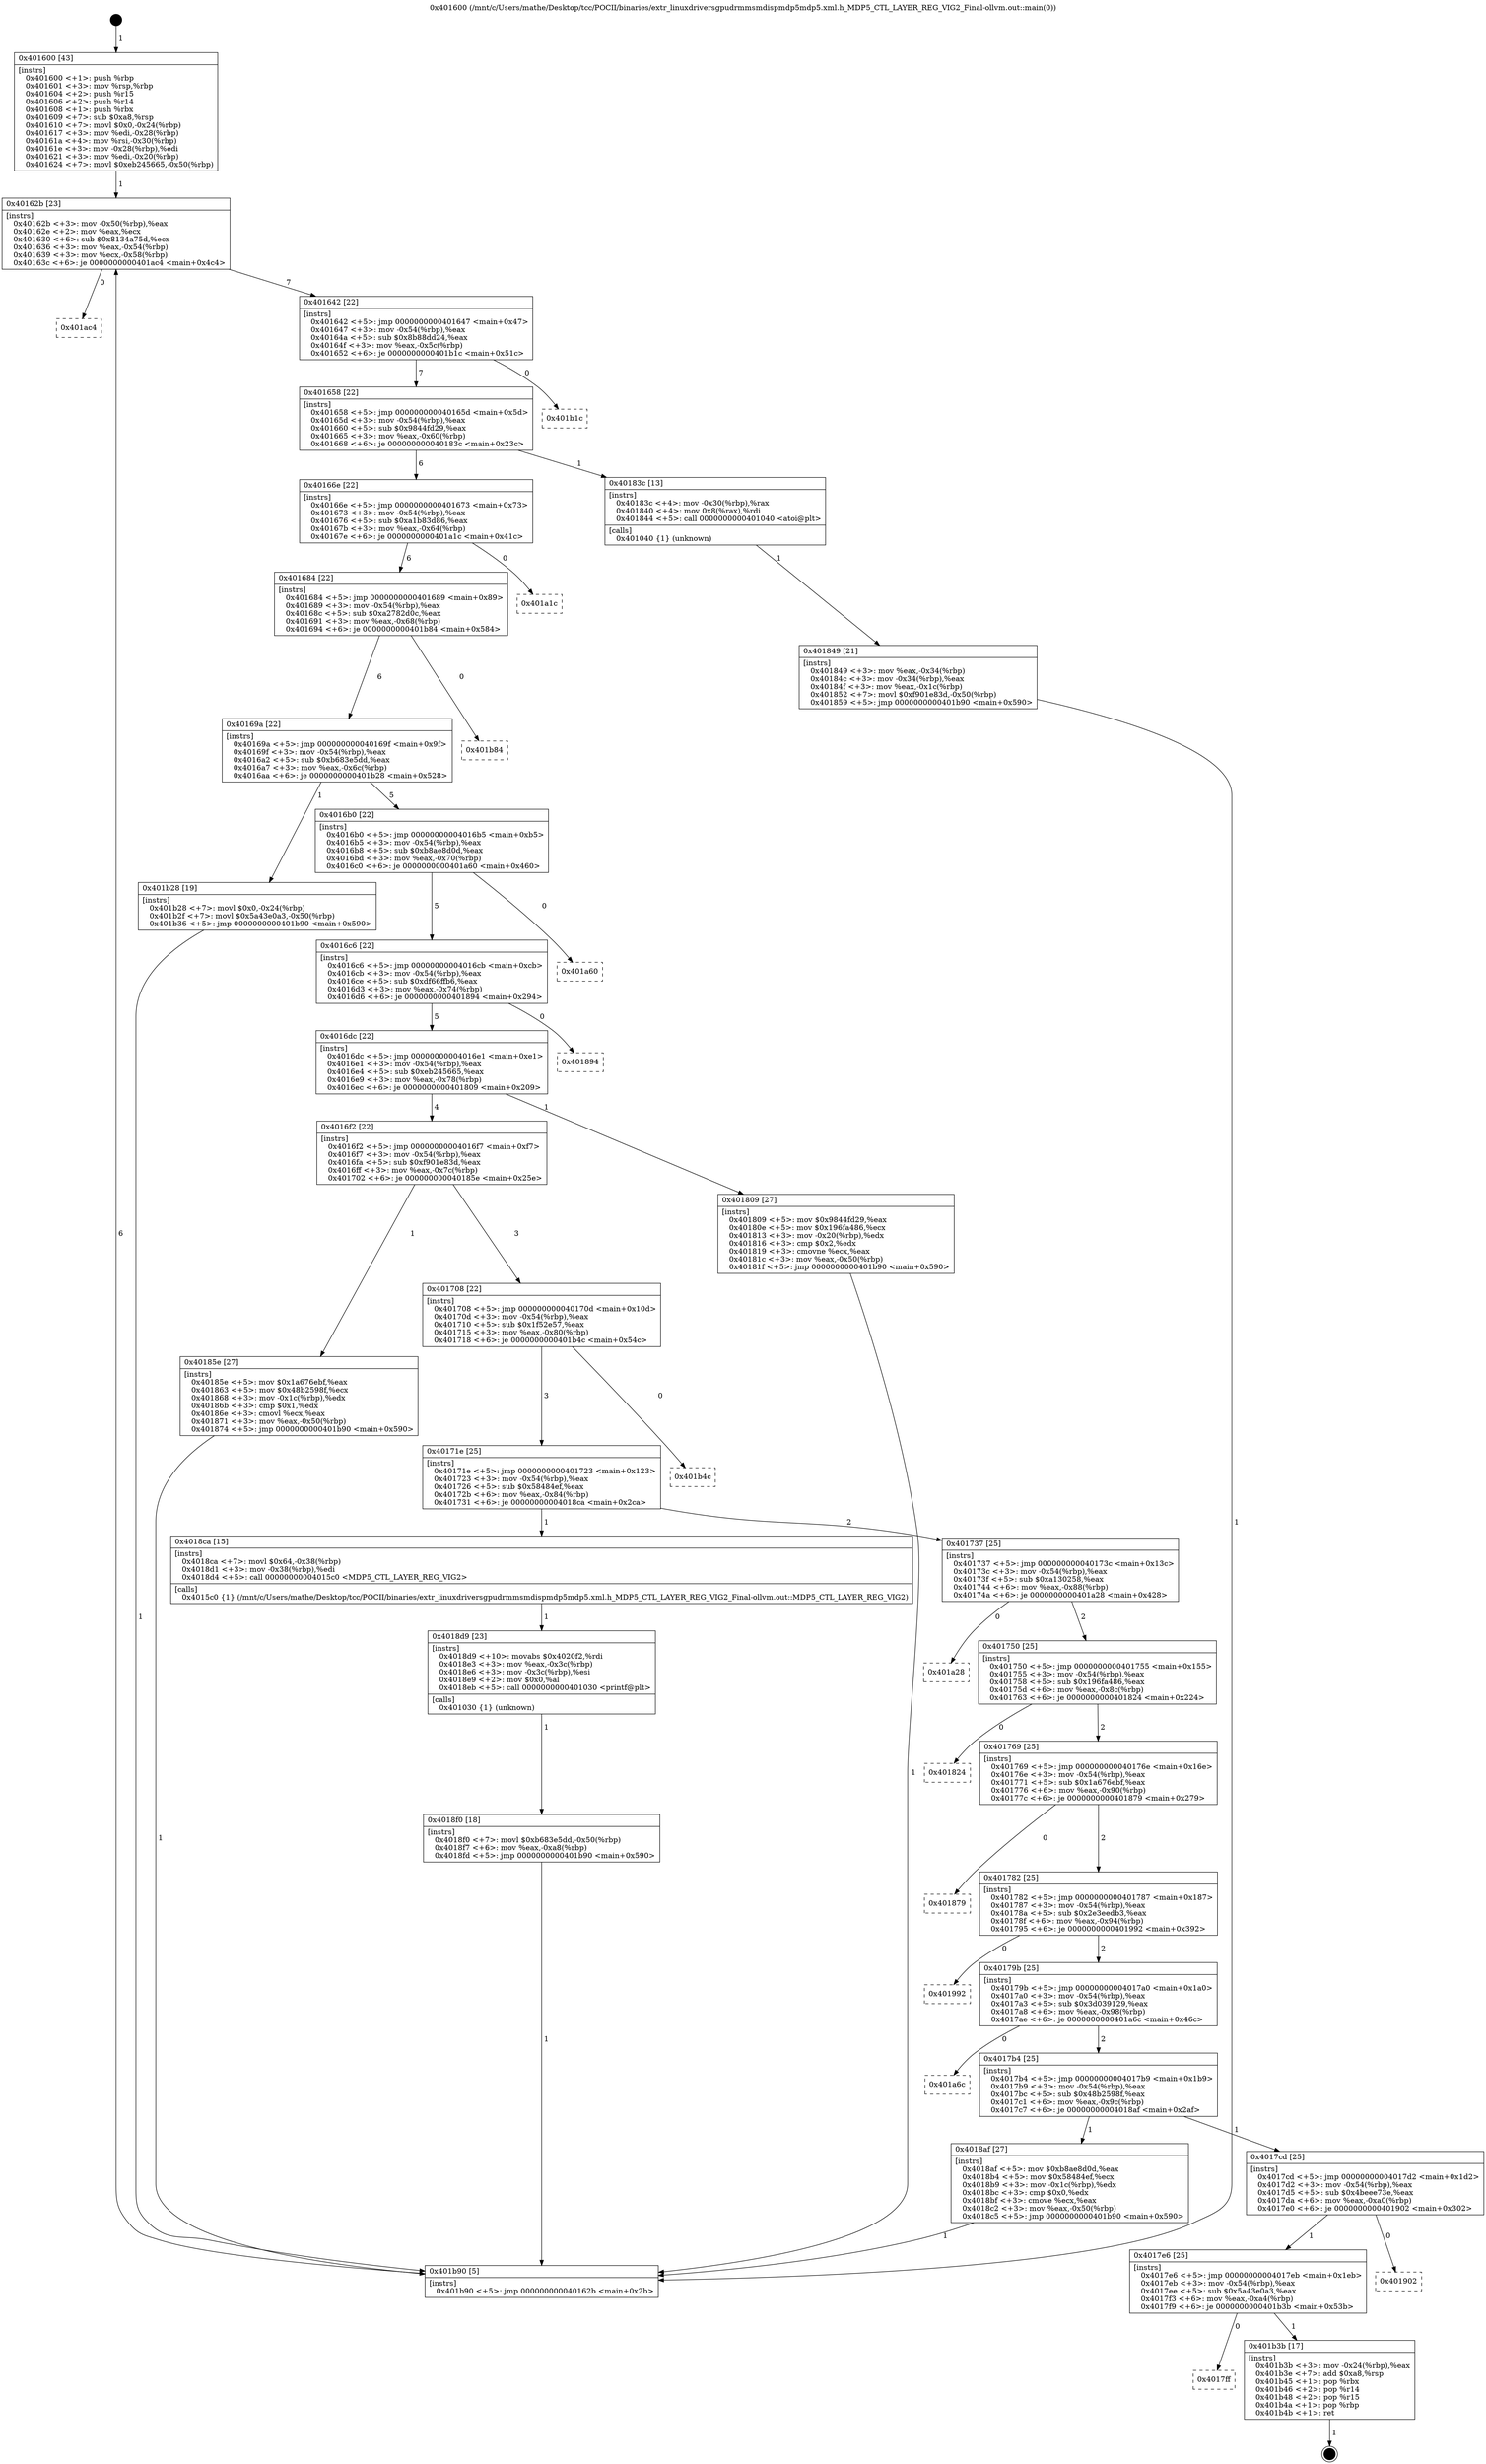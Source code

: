 digraph "0x401600" {
  label = "0x401600 (/mnt/c/Users/mathe/Desktop/tcc/POCII/binaries/extr_linuxdriversgpudrmmsmdispmdp5mdp5.xml.h_MDP5_CTL_LAYER_REG_VIG2_Final-ollvm.out::main(0))"
  labelloc = "t"
  node[shape=record]

  Entry [label="",width=0.3,height=0.3,shape=circle,fillcolor=black,style=filled]
  "0x40162b" [label="{
     0x40162b [23]\l
     | [instrs]\l
     &nbsp;&nbsp;0x40162b \<+3\>: mov -0x50(%rbp),%eax\l
     &nbsp;&nbsp;0x40162e \<+2\>: mov %eax,%ecx\l
     &nbsp;&nbsp;0x401630 \<+6\>: sub $0x8134a75d,%ecx\l
     &nbsp;&nbsp;0x401636 \<+3\>: mov %eax,-0x54(%rbp)\l
     &nbsp;&nbsp;0x401639 \<+3\>: mov %ecx,-0x58(%rbp)\l
     &nbsp;&nbsp;0x40163c \<+6\>: je 0000000000401ac4 \<main+0x4c4\>\l
  }"]
  "0x401ac4" [label="{
     0x401ac4\l
  }", style=dashed]
  "0x401642" [label="{
     0x401642 [22]\l
     | [instrs]\l
     &nbsp;&nbsp;0x401642 \<+5\>: jmp 0000000000401647 \<main+0x47\>\l
     &nbsp;&nbsp;0x401647 \<+3\>: mov -0x54(%rbp),%eax\l
     &nbsp;&nbsp;0x40164a \<+5\>: sub $0x8b88dd24,%eax\l
     &nbsp;&nbsp;0x40164f \<+3\>: mov %eax,-0x5c(%rbp)\l
     &nbsp;&nbsp;0x401652 \<+6\>: je 0000000000401b1c \<main+0x51c\>\l
  }"]
  Exit [label="",width=0.3,height=0.3,shape=circle,fillcolor=black,style=filled,peripheries=2]
  "0x401b1c" [label="{
     0x401b1c\l
  }", style=dashed]
  "0x401658" [label="{
     0x401658 [22]\l
     | [instrs]\l
     &nbsp;&nbsp;0x401658 \<+5\>: jmp 000000000040165d \<main+0x5d\>\l
     &nbsp;&nbsp;0x40165d \<+3\>: mov -0x54(%rbp),%eax\l
     &nbsp;&nbsp;0x401660 \<+5\>: sub $0x9844fd29,%eax\l
     &nbsp;&nbsp;0x401665 \<+3\>: mov %eax,-0x60(%rbp)\l
     &nbsp;&nbsp;0x401668 \<+6\>: je 000000000040183c \<main+0x23c\>\l
  }"]
  "0x4017ff" [label="{
     0x4017ff\l
  }", style=dashed]
  "0x40183c" [label="{
     0x40183c [13]\l
     | [instrs]\l
     &nbsp;&nbsp;0x40183c \<+4\>: mov -0x30(%rbp),%rax\l
     &nbsp;&nbsp;0x401840 \<+4\>: mov 0x8(%rax),%rdi\l
     &nbsp;&nbsp;0x401844 \<+5\>: call 0000000000401040 \<atoi@plt\>\l
     | [calls]\l
     &nbsp;&nbsp;0x401040 \{1\} (unknown)\l
  }"]
  "0x40166e" [label="{
     0x40166e [22]\l
     | [instrs]\l
     &nbsp;&nbsp;0x40166e \<+5\>: jmp 0000000000401673 \<main+0x73\>\l
     &nbsp;&nbsp;0x401673 \<+3\>: mov -0x54(%rbp),%eax\l
     &nbsp;&nbsp;0x401676 \<+5\>: sub $0xa1b83d86,%eax\l
     &nbsp;&nbsp;0x40167b \<+3\>: mov %eax,-0x64(%rbp)\l
     &nbsp;&nbsp;0x40167e \<+6\>: je 0000000000401a1c \<main+0x41c\>\l
  }"]
  "0x401b3b" [label="{
     0x401b3b [17]\l
     | [instrs]\l
     &nbsp;&nbsp;0x401b3b \<+3\>: mov -0x24(%rbp),%eax\l
     &nbsp;&nbsp;0x401b3e \<+7\>: add $0xa8,%rsp\l
     &nbsp;&nbsp;0x401b45 \<+1\>: pop %rbx\l
     &nbsp;&nbsp;0x401b46 \<+2\>: pop %r14\l
     &nbsp;&nbsp;0x401b48 \<+2\>: pop %r15\l
     &nbsp;&nbsp;0x401b4a \<+1\>: pop %rbp\l
     &nbsp;&nbsp;0x401b4b \<+1\>: ret\l
  }"]
  "0x401a1c" [label="{
     0x401a1c\l
  }", style=dashed]
  "0x401684" [label="{
     0x401684 [22]\l
     | [instrs]\l
     &nbsp;&nbsp;0x401684 \<+5\>: jmp 0000000000401689 \<main+0x89\>\l
     &nbsp;&nbsp;0x401689 \<+3\>: mov -0x54(%rbp),%eax\l
     &nbsp;&nbsp;0x40168c \<+5\>: sub $0xa2782d0c,%eax\l
     &nbsp;&nbsp;0x401691 \<+3\>: mov %eax,-0x68(%rbp)\l
     &nbsp;&nbsp;0x401694 \<+6\>: je 0000000000401b84 \<main+0x584\>\l
  }"]
  "0x4017e6" [label="{
     0x4017e6 [25]\l
     | [instrs]\l
     &nbsp;&nbsp;0x4017e6 \<+5\>: jmp 00000000004017eb \<main+0x1eb\>\l
     &nbsp;&nbsp;0x4017eb \<+3\>: mov -0x54(%rbp),%eax\l
     &nbsp;&nbsp;0x4017ee \<+5\>: sub $0x5a43e0a3,%eax\l
     &nbsp;&nbsp;0x4017f3 \<+6\>: mov %eax,-0xa4(%rbp)\l
     &nbsp;&nbsp;0x4017f9 \<+6\>: je 0000000000401b3b \<main+0x53b\>\l
  }"]
  "0x401b84" [label="{
     0x401b84\l
  }", style=dashed]
  "0x40169a" [label="{
     0x40169a [22]\l
     | [instrs]\l
     &nbsp;&nbsp;0x40169a \<+5\>: jmp 000000000040169f \<main+0x9f\>\l
     &nbsp;&nbsp;0x40169f \<+3\>: mov -0x54(%rbp),%eax\l
     &nbsp;&nbsp;0x4016a2 \<+5\>: sub $0xb683e5dd,%eax\l
     &nbsp;&nbsp;0x4016a7 \<+3\>: mov %eax,-0x6c(%rbp)\l
     &nbsp;&nbsp;0x4016aa \<+6\>: je 0000000000401b28 \<main+0x528\>\l
  }"]
  "0x401902" [label="{
     0x401902\l
  }", style=dashed]
  "0x401b28" [label="{
     0x401b28 [19]\l
     | [instrs]\l
     &nbsp;&nbsp;0x401b28 \<+7\>: movl $0x0,-0x24(%rbp)\l
     &nbsp;&nbsp;0x401b2f \<+7\>: movl $0x5a43e0a3,-0x50(%rbp)\l
     &nbsp;&nbsp;0x401b36 \<+5\>: jmp 0000000000401b90 \<main+0x590\>\l
  }"]
  "0x4016b0" [label="{
     0x4016b0 [22]\l
     | [instrs]\l
     &nbsp;&nbsp;0x4016b0 \<+5\>: jmp 00000000004016b5 \<main+0xb5\>\l
     &nbsp;&nbsp;0x4016b5 \<+3\>: mov -0x54(%rbp),%eax\l
     &nbsp;&nbsp;0x4016b8 \<+5\>: sub $0xb8ae8d0d,%eax\l
     &nbsp;&nbsp;0x4016bd \<+3\>: mov %eax,-0x70(%rbp)\l
     &nbsp;&nbsp;0x4016c0 \<+6\>: je 0000000000401a60 \<main+0x460\>\l
  }"]
  "0x4018f0" [label="{
     0x4018f0 [18]\l
     | [instrs]\l
     &nbsp;&nbsp;0x4018f0 \<+7\>: movl $0xb683e5dd,-0x50(%rbp)\l
     &nbsp;&nbsp;0x4018f7 \<+6\>: mov %eax,-0xa8(%rbp)\l
     &nbsp;&nbsp;0x4018fd \<+5\>: jmp 0000000000401b90 \<main+0x590\>\l
  }"]
  "0x401a60" [label="{
     0x401a60\l
  }", style=dashed]
  "0x4016c6" [label="{
     0x4016c6 [22]\l
     | [instrs]\l
     &nbsp;&nbsp;0x4016c6 \<+5\>: jmp 00000000004016cb \<main+0xcb\>\l
     &nbsp;&nbsp;0x4016cb \<+3\>: mov -0x54(%rbp),%eax\l
     &nbsp;&nbsp;0x4016ce \<+5\>: sub $0xdf66ffb6,%eax\l
     &nbsp;&nbsp;0x4016d3 \<+3\>: mov %eax,-0x74(%rbp)\l
     &nbsp;&nbsp;0x4016d6 \<+6\>: je 0000000000401894 \<main+0x294\>\l
  }"]
  "0x4018d9" [label="{
     0x4018d9 [23]\l
     | [instrs]\l
     &nbsp;&nbsp;0x4018d9 \<+10\>: movabs $0x4020f2,%rdi\l
     &nbsp;&nbsp;0x4018e3 \<+3\>: mov %eax,-0x3c(%rbp)\l
     &nbsp;&nbsp;0x4018e6 \<+3\>: mov -0x3c(%rbp),%esi\l
     &nbsp;&nbsp;0x4018e9 \<+2\>: mov $0x0,%al\l
     &nbsp;&nbsp;0x4018eb \<+5\>: call 0000000000401030 \<printf@plt\>\l
     | [calls]\l
     &nbsp;&nbsp;0x401030 \{1\} (unknown)\l
  }"]
  "0x401894" [label="{
     0x401894\l
  }", style=dashed]
  "0x4016dc" [label="{
     0x4016dc [22]\l
     | [instrs]\l
     &nbsp;&nbsp;0x4016dc \<+5\>: jmp 00000000004016e1 \<main+0xe1\>\l
     &nbsp;&nbsp;0x4016e1 \<+3\>: mov -0x54(%rbp),%eax\l
     &nbsp;&nbsp;0x4016e4 \<+5\>: sub $0xeb245665,%eax\l
     &nbsp;&nbsp;0x4016e9 \<+3\>: mov %eax,-0x78(%rbp)\l
     &nbsp;&nbsp;0x4016ec \<+6\>: je 0000000000401809 \<main+0x209\>\l
  }"]
  "0x4017cd" [label="{
     0x4017cd [25]\l
     | [instrs]\l
     &nbsp;&nbsp;0x4017cd \<+5\>: jmp 00000000004017d2 \<main+0x1d2\>\l
     &nbsp;&nbsp;0x4017d2 \<+3\>: mov -0x54(%rbp),%eax\l
     &nbsp;&nbsp;0x4017d5 \<+5\>: sub $0x4beee73e,%eax\l
     &nbsp;&nbsp;0x4017da \<+6\>: mov %eax,-0xa0(%rbp)\l
     &nbsp;&nbsp;0x4017e0 \<+6\>: je 0000000000401902 \<main+0x302\>\l
  }"]
  "0x401809" [label="{
     0x401809 [27]\l
     | [instrs]\l
     &nbsp;&nbsp;0x401809 \<+5\>: mov $0x9844fd29,%eax\l
     &nbsp;&nbsp;0x40180e \<+5\>: mov $0x196fa486,%ecx\l
     &nbsp;&nbsp;0x401813 \<+3\>: mov -0x20(%rbp),%edx\l
     &nbsp;&nbsp;0x401816 \<+3\>: cmp $0x2,%edx\l
     &nbsp;&nbsp;0x401819 \<+3\>: cmovne %ecx,%eax\l
     &nbsp;&nbsp;0x40181c \<+3\>: mov %eax,-0x50(%rbp)\l
     &nbsp;&nbsp;0x40181f \<+5\>: jmp 0000000000401b90 \<main+0x590\>\l
  }"]
  "0x4016f2" [label="{
     0x4016f2 [22]\l
     | [instrs]\l
     &nbsp;&nbsp;0x4016f2 \<+5\>: jmp 00000000004016f7 \<main+0xf7\>\l
     &nbsp;&nbsp;0x4016f7 \<+3\>: mov -0x54(%rbp),%eax\l
     &nbsp;&nbsp;0x4016fa \<+5\>: sub $0xf901e83d,%eax\l
     &nbsp;&nbsp;0x4016ff \<+3\>: mov %eax,-0x7c(%rbp)\l
     &nbsp;&nbsp;0x401702 \<+6\>: je 000000000040185e \<main+0x25e\>\l
  }"]
  "0x401b90" [label="{
     0x401b90 [5]\l
     | [instrs]\l
     &nbsp;&nbsp;0x401b90 \<+5\>: jmp 000000000040162b \<main+0x2b\>\l
  }"]
  "0x401600" [label="{
     0x401600 [43]\l
     | [instrs]\l
     &nbsp;&nbsp;0x401600 \<+1\>: push %rbp\l
     &nbsp;&nbsp;0x401601 \<+3\>: mov %rsp,%rbp\l
     &nbsp;&nbsp;0x401604 \<+2\>: push %r15\l
     &nbsp;&nbsp;0x401606 \<+2\>: push %r14\l
     &nbsp;&nbsp;0x401608 \<+1\>: push %rbx\l
     &nbsp;&nbsp;0x401609 \<+7\>: sub $0xa8,%rsp\l
     &nbsp;&nbsp;0x401610 \<+7\>: movl $0x0,-0x24(%rbp)\l
     &nbsp;&nbsp;0x401617 \<+3\>: mov %edi,-0x28(%rbp)\l
     &nbsp;&nbsp;0x40161a \<+4\>: mov %rsi,-0x30(%rbp)\l
     &nbsp;&nbsp;0x40161e \<+3\>: mov -0x28(%rbp),%edi\l
     &nbsp;&nbsp;0x401621 \<+3\>: mov %edi,-0x20(%rbp)\l
     &nbsp;&nbsp;0x401624 \<+7\>: movl $0xeb245665,-0x50(%rbp)\l
  }"]
  "0x401849" [label="{
     0x401849 [21]\l
     | [instrs]\l
     &nbsp;&nbsp;0x401849 \<+3\>: mov %eax,-0x34(%rbp)\l
     &nbsp;&nbsp;0x40184c \<+3\>: mov -0x34(%rbp),%eax\l
     &nbsp;&nbsp;0x40184f \<+3\>: mov %eax,-0x1c(%rbp)\l
     &nbsp;&nbsp;0x401852 \<+7\>: movl $0xf901e83d,-0x50(%rbp)\l
     &nbsp;&nbsp;0x401859 \<+5\>: jmp 0000000000401b90 \<main+0x590\>\l
  }"]
  "0x4018af" [label="{
     0x4018af [27]\l
     | [instrs]\l
     &nbsp;&nbsp;0x4018af \<+5\>: mov $0xb8ae8d0d,%eax\l
     &nbsp;&nbsp;0x4018b4 \<+5\>: mov $0x58484ef,%ecx\l
     &nbsp;&nbsp;0x4018b9 \<+3\>: mov -0x1c(%rbp),%edx\l
     &nbsp;&nbsp;0x4018bc \<+3\>: cmp $0x0,%edx\l
     &nbsp;&nbsp;0x4018bf \<+3\>: cmove %ecx,%eax\l
     &nbsp;&nbsp;0x4018c2 \<+3\>: mov %eax,-0x50(%rbp)\l
     &nbsp;&nbsp;0x4018c5 \<+5\>: jmp 0000000000401b90 \<main+0x590\>\l
  }"]
  "0x40185e" [label="{
     0x40185e [27]\l
     | [instrs]\l
     &nbsp;&nbsp;0x40185e \<+5\>: mov $0x1a676ebf,%eax\l
     &nbsp;&nbsp;0x401863 \<+5\>: mov $0x48b2598f,%ecx\l
     &nbsp;&nbsp;0x401868 \<+3\>: mov -0x1c(%rbp),%edx\l
     &nbsp;&nbsp;0x40186b \<+3\>: cmp $0x1,%edx\l
     &nbsp;&nbsp;0x40186e \<+3\>: cmovl %ecx,%eax\l
     &nbsp;&nbsp;0x401871 \<+3\>: mov %eax,-0x50(%rbp)\l
     &nbsp;&nbsp;0x401874 \<+5\>: jmp 0000000000401b90 \<main+0x590\>\l
  }"]
  "0x401708" [label="{
     0x401708 [22]\l
     | [instrs]\l
     &nbsp;&nbsp;0x401708 \<+5\>: jmp 000000000040170d \<main+0x10d\>\l
     &nbsp;&nbsp;0x40170d \<+3\>: mov -0x54(%rbp),%eax\l
     &nbsp;&nbsp;0x401710 \<+5\>: sub $0x1f52e57,%eax\l
     &nbsp;&nbsp;0x401715 \<+3\>: mov %eax,-0x80(%rbp)\l
     &nbsp;&nbsp;0x401718 \<+6\>: je 0000000000401b4c \<main+0x54c\>\l
  }"]
  "0x4017b4" [label="{
     0x4017b4 [25]\l
     | [instrs]\l
     &nbsp;&nbsp;0x4017b4 \<+5\>: jmp 00000000004017b9 \<main+0x1b9\>\l
     &nbsp;&nbsp;0x4017b9 \<+3\>: mov -0x54(%rbp),%eax\l
     &nbsp;&nbsp;0x4017bc \<+5\>: sub $0x48b2598f,%eax\l
     &nbsp;&nbsp;0x4017c1 \<+6\>: mov %eax,-0x9c(%rbp)\l
     &nbsp;&nbsp;0x4017c7 \<+6\>: je 00000000004018af \<main+0x2af\>\l
  }"]
  "0x401b4c" [label="{
     0x401b4c\l
  }", style=dashed]
  "0x40171e" [label="{
     0x40171e [25]\l
     | [instrs]\l
     &nbsp;&nbsp;0x40171e \<+5\>: jmp 0000000000401723 \<main+0x123\>\l
     &nbsp;&nbsp;0x401723 \<+3\>: mov -0x54(%rbp),%eax\l
     &nbsp;&nbsp;0x401726 \<+5\>: sub $0x58484ef,%eax\l
     &nbsp;&nbsp;0x40172b \<+6\>: mov %eax,-0x84(%rbp)\l
     &nbsp;&nbsp;0x401731 \<+6\>: je 00000000004018ca \<main+0x2ca\>\l
  }"]
  "0x401a6c" [label="{
     0x401a6c\l
  }", style=dashed]
  "0x4018ca" [label="{
     0x4018ca [15]\l
     | [instrs]\l
     &nbsp;&nbsp;0x4018ca \<+7\>: movl $0x64,-0x38(%rbp)\l
     &nbsp;&nbsp;0x4018d1 \<+3\>: mov -0x38(%rbp),%edi\l
     &nbsp;&nbsp;0x4018d4 \<+5\>: call 00000000004015c0 \<MDP5_CTL_LAYER_REG_VIG2\>\l
     | [calls]\l
     &nbsp;&nbsp;0x4015c0 \{1\} (/mnt/c/Users/mathe/Desktop/tcc/POCII/binaries/extr_linuxdriversgpudrmmsmdispmdp5mdp5.xml.h_MDP5_CTL_LAYER_REG_VIG2_Final-ollvm.out::MDP5_CTL_LAYER_REG_VIG2)\l
  }"]
  "0x401737" [label="{
     0x401737 [25]\l
     | [instrs]\l
     &nbsp;&nbsp;0x401737 \<+5\>: jmp 000000000040173c \<main+0x13c\>\l
     &nbsp;&nbsp;0x40173c \<+3\>: mov -0x54(%rbp),%eax\l
     &nbsp;&nbsp;0x40173f \<+5\>: sub $0xa130258,%eax\l
     &nbsp;&nbsp;0x401744 \<+6\>: mov %eax,-0x88(%rbp)\l
     &nbsp;&nbsp;0x40174a \<+6\>: je 0000000000401a28 \<main+0x428\>\l
  }"]
  "0x40179b" [label="{
     0x40179b [25]\l
     | [instrs]\l
     &nbsp;&nbsp;0x40179b \<+5\>: jmp 00000000004017a0 \<main+0x1a0\>\l
     &nbsp;&nbsp;0x4017a0 \<+3\>: mov -0x54(%rbp),%eax\l
     &nbsp;&nbsp;0x4017a3 \<+5\>: sub $0x3d039129,%eax\l
     &nbsp;&nbsp;0x4017a8 \<+6\>: mov %eax,-0x98(%rbp)\l
     &nbsp;&nbsp;0x4017ae \<+6\>: je 0000000000401a6c \<main+0x46c\>\l
  }"]
  "0x401a28" [label="{
     0x401a28\l
  }", style=dashed]
  "0x401750" [label="{
     0x401750 [25]\l
     | [instrs]\l
     &nbsp;&nbsp;0x401750 \<+5\>: jmp 0000000000401755 \<main+0x155\>\l
     &nbsp;&nbsp;0x401755 \<+3\>: mov -0x54(%rbp),%eax\l
     &nbsp;&nbsp;0x401758 \<+5\>: sub $0x196fa486,%eax\l
     &nbsp;&nbsp;0x40175d \<+6\>: mov %eax,-0x8c(%rbp)\l
     &nbsp;&nbsp;0x401763 \<+6\>: je 0000000000401824 \<main+0x224\>\l
  }"]
  "0x401992" [label="{
     0x401992\l
  }", style=dashed]
  "0x401824" [label="{
     0x401824\l
  }", style=dashed]
  "0x401769" [label="{
     0x401769 [25]\l
     | [instrs]\l
     &nbsp;&nbsp;0x401769 \<+5\>: jmp 000000000040176e \<main+0x16e\>\l
     &nbsp;&nbsp;0x40176e \<+3\>: mov -0x54(%rbp),%eax\l
     &nbsp;&nbsp;0x401771 \<+5\>: sub $0x1a676ebf,%eax\l
     &nbsp;&nbsp;0x401776 \<+6\>: mov %eax,-0x90(%rbp)\l
     &nbsp;&nbsp;0x40177c \<+6\>: je 0000000000401879 \<main+0x279\>\l
  }"]
  "0x401782" [label="{
     0x401782 [25]\l
     | [instrs]\l
     &nbsp;&nbsp;0x401782 \<+5\>: jmp 0000000000401787 \<main+0x187\>\l
     &nbsp;&nbsp;0x401787 \<+3\>: mov -0x54(%rbp),%eax\l
     &nbsp;&nbsp;0x40178a \<+5\>: sub $0x2e3eedb3,%eax\l
     &nbsp;&nbsp;0x40178f \<+6\>: mov %eax,-0x94(%rbp)\l
     &nbsp;&nbsp;0x401795 \<+6\>: je 0000000000401992 \<main+0x392\>\l
  }"]
  "0x401879" [label="{
     0x401879\l
  }", style=dashed]
  Entry -> "0x401600" [label=" 1"]
  "0x40162b" -> "0x401ac4" [label=" 0"]
  "0x40162b" -> "0x401642" [label=" 7"]
  "0x401b3b" -> Exit [label=" 1"]
  "0x401642" -> "0x401b1c" [label=" 0"]
  "0x401642" -> "0x401658" [label=" 7"]
  "0x4017e6" -> "0x4017ff" [label=" 0"]
  "0x401658" -> "0x40183c" [label=" 1"]
  "0x401658" -> "0x40166e" [label=" 6"]
  "0x4017e6" -> "0x401b3b" [label=" 1"]
  "0x40166e" -> "0x401a1c" [label=" 0"]
  "0x40166e" -> "0x401684" [label=" 6"]
  "0x4017cd" -> "0x4017e6" [label=" 1"]
  "0x401684" -> "0x401b84" [label=" 0"]
  "0x401684" -> "0x40169a" [label=" 6"]
  "0x4017cd" -> "0x401902" [label=" 0"]
  "0x40169a" -> "0x401b28" [label=" 1"]
  "0x40169a" -> "0x4016b0" [label=" 5"]
  "0x401b28" -> "0x401b90" [label=" 1"]
  "0x4016b0" -> "0x401a60" [label=" 0"]
  "0x4016b0" -> "0x4016c6" [label=" 5"]
  "0x4018f0" -> "0x401b90" [label=" 1"]
  "0x4016c6" -> "0x401894" [label=" 0"]
  "0x4016c6" -> "0x4016dc" [label=" 5"]
  "0x4018d9" -> "0x4018f0" [label=" 1"]
  "0x4016dc" -> "0x401809" [label=" 1"]
  "0x4016dc" -> "0x4016f2" [label=" 4"]
  "0x401809" -> "0x401b90" [label=" 1"]
  "0x401600" -> "0x40162b" [label=" 1"]
  "0x401b90" -> "0x40162b" [label=" 6"]
  "0x40183c" -> "0x401849" [label=" 1"]
  "0x401849" -> "0x401b90" [label=" 1"]
  "0x4018ca" -> "0x4018d9" [label=" 1"]
  "0x4016f2" -> "0x40185e" [label=" 1"]
  "0x4016f2" -> "0x401708" [label=" 3"]
  "0x40185e" -> "0x401b90" [label=" 1"]
  "0x4018af" -> "0x401b90" [label=" 1"]
  "0x401708" -> "0x401b4c" [label=" 0"]
  "0x401708" -> "0x40171e" [label=" 3"]
  "0x4017b4" -> "0x4018af" [label=" 1"]
  "0x40171e" -> "0x4018ca" [label=" 1"]
  "0x40171e" -> "0x401737" [label=" 2"]
  "0x4017b4" -> "0x4017cd" [label=" 1"]
  "0x401737" -> "0x401a28" [label=" 0"]
  "0x401737" -> "0x401750" [label=" 2"]
  "0x40179b" -> "0x401a6c" [label=" 0"]
  "0x401750" -> "0x401824" [label=" 0"]
  "0x401750" -> "0x401769" [label=" 2"]
  "0x40179b" -> "0x4017b4" [label=" 2"]
  "0x401769" -> "0x401879" [label=" 0"]
  "0x401769" -> "0x401782" [label=" 2"]
  "0x401782" -> "0x40179b" [label=" 2"]
  "0x401782" -> "0x401992" [label=" 0"]
}
